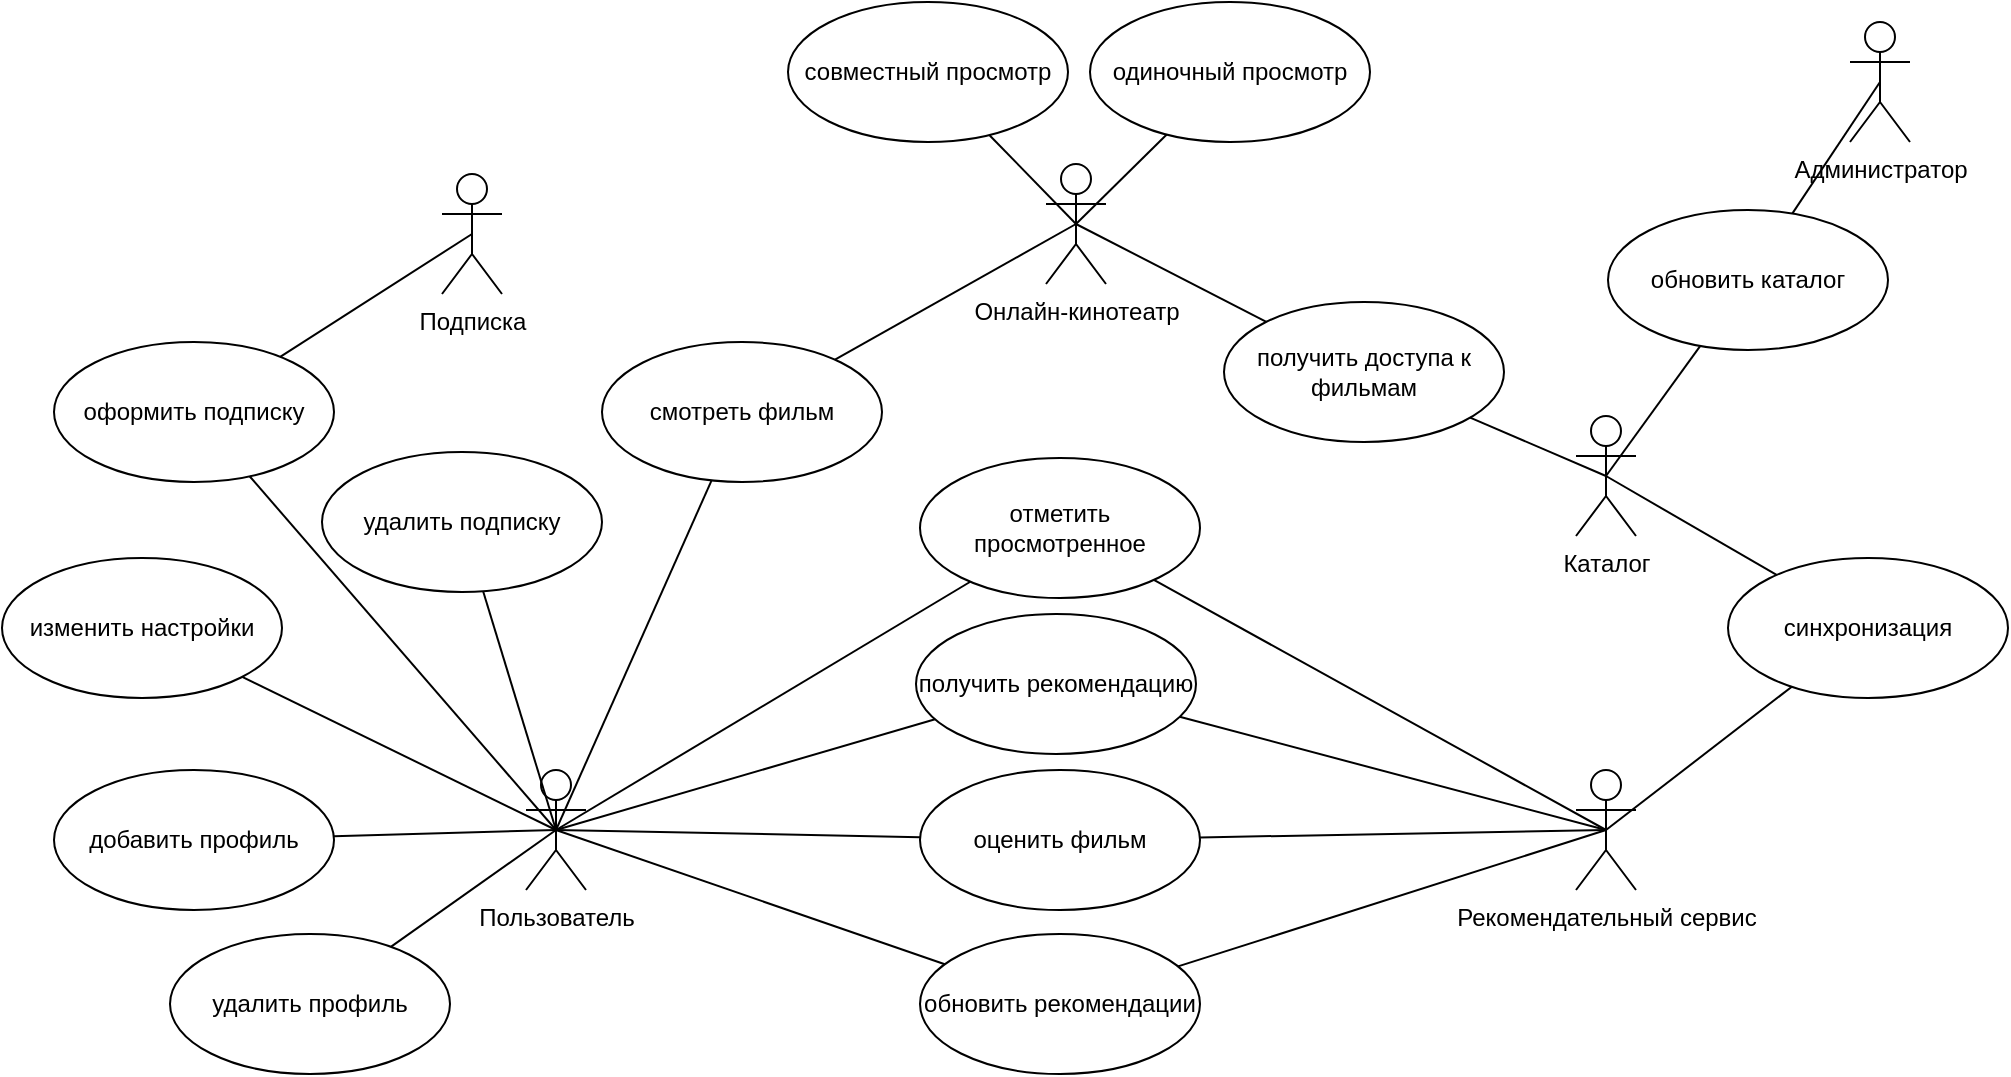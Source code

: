 <mxfile version="24.1.0" type="device">
  <diagram name="Page-1" id="LSSOiQZ-ffzzaAWGbvux">
    <mxGraphModel dx="2322" dy="1220" grid="0" gridSize="10" guides="1" tooltips="1" connect="1" arrows="1" fold="1" page="0" pageScale="1" pageWidth="827" pageHeight="1169" math="0" shadow="0">
      <root>
        <mxCell id="0" />
        <mxCell id="1" parent="0" />
        <mxCell id="93wJ_rC8UFQtwwrExq1X-263" value="Подписка" style="shape=umlActor;verticalLabelPosition=bottom;verticalAlign=top;html=1;" vertex="1" parent="1">
          <mxGeometry x="-880" y="-312" width="30" height="60" as="geometry" />
        </mxCell>
        <mxCell id="93wJ_rC8UFQtwwrExq1X-266" value="Пользователь" style="shape=umlActor;verticalLabelPosition=bottom;verticalAlign=top;html=1;" vertex="1" parent="1">
          <mxGeometry x="-838" y="-14" width="30" height="60" as="geometry" />
        </mxCell>
        <mxCell id="93wJ_rC8UFQtwwrExq1X-267" value="Онлайн-кинотеатр" style="shape=umlActor;verticalLabelPosition=bottom;verticalAlign=top;html=1;" vertex="1" parent="1">
          <mxGeometry x="-578" y="-317" width="30" height="60" as="geometry" />
        </mxCell>
        <mxCell id="93wJ_rC8UFQtwwrExq1X-268" value="Каталог" style="shape=umlActor;verticalLabelPosition=bottom;verticalAlign=top;html=1;" vertex="1" parent="1">
          <mxGeometry x="-313" y="-191" width="30" height="60" as="geometry" />
        </mxCell>
        <mxCell id="93wJ_rC8UFQtwwrExq1X-269" value="Администратор" style="shape=umlActor;verticalLabelPosition=bottom;verticalAlign=top;html=1;" vertex="1" parent="1">
          <mxGeometry x="-176" y="-388" width="30" height="60" as="geometry" />
        </mxCell>
        <mxCell id="93wJ_rC8UFQtwwrExq1X-270" value="Рекомендательный сервис" style="shape=umlActor;verticalLabelPosition=bottom;verticalAlign=top;html=1;" vertex="1" parent="1">
          <mxGeometry x="-313" y="-14" width="30" height="60" as="geometry" />
        </mxCell>
        <mxCell id="93wJ_rC8UFQtwwrExq1X-271" value="оформить подписку" style="ellipse;whiteSpace=wrap;html=1;" vertex="1" parent="1">
          <mxGeometry x="-1074" y="-228" width="140" height="70" as="geometry" />
        </mxCell>
        <mxCell id="93wJ_rC8UFQtwwrExq1X-273" style="edgeStyle=none;curved=1;rounded=0;orthogonalLoop=1;jettySize=auto;html=1;entryX=0.5;entryY=0.5;entryDx=0;entryDy=0;entryPerimeter=0;fontSize=12;startSize=8;endSize=8;endArrow=none;endFill=0;" edge="1" parent="1" source="93wJ_rC8UFQtwwrExq1X-271" target="93wJ_rC8UFQtwwrExq1X-263">
          <mxGeometry relative="1" as="geometry" />
        </mxCell>
        <mxCell id="93wJ_rC8UFQtwwrExq1X-274" style="edgeStyle=none;curved=1;rounded=0;orthogonalLoop=1;jettySize=auto;html=1;entryX=0.5;entryY=0.5;entryDx=0;entryDy=0;entryPerimeter=0;fontSize=12;startSize=8;endSize=8;endArrow=none;endFill=0;" edge="1" parent="1" source="93wJ_rC8UFQtwwrExq1X-271" target="93wJ_rC8UFQtwwrExq1X-266">
          <mxGeometry relative="1" as="geometry" />
        </mxCell>
        <mxCell id="93wJ_rC8UFQtwwrExq1X-275" value="смотреть фильм" style="ellipse;whiteSpace=wrap;html=1;" vertex="1" parent="1">
          <mxGeometry x="-800" y="-228" width="140" height="70" as="geometry" />
        </mxCell>
        <mxCell id="93wJ_rC8UFQtwwrExq1X-276" style="edgeStyle=none;curved=1;rounded=0;orthogonalLoop=1;jettySize=auto;html=1;entryX=0.5;entryY=0.5;entryDx=0;entryDy=0;entryPerimeter=0;fontSize=12;startSize=8;endSize=8;endArrow=none;endFill=0;" edge="1" parent="1" source="93wJ_rC8UFQtwwrExq1X-275" target="93wJ_rC8UFQtwwrExq1X-267">
          <mxGeometry relative="1" as="geometry">
            <mxPoint x="-908" y="-102" as="targetPoint" />
          </mxGeometry>
        </mxCell>
        <mxCell id="93wJ_rC8UFQtwwrExq1X-277" style="edgeStyle=none;curved=1;rounded=0;orthogonalLoop=1;jettySize=auto;html=1;entryX=0.5;entryY=0.5;entryDx=0;entryDy=0;entryPerimeter=0;fontSize=12;startSize=8;endSize=8;endArrow=none;endFill=0;" edge="1" parent="1" source="93wJ_rC8UFQtwwrExq1X-275" target="93wJ_rC8UFQtwwrExq1X-266">
          <mxGeometry relative="1" as="geometry">
            <mxPoint x="-905" y="146" as="targetPoint" />
          </mxGeometry>
        </mxCell>
        <mxCell id="93wJ_rC8UFQtwwrExq1X-278" value="удалить подписку" style="ellipse;whiteSpace=wrap;html=1;" vertex="1" parent="1">
          <mxGeometry x="-940" y="-173" width="140" height="70" as="geometry" />
        </mxCell>
        <mxCell id="93wJ_rC8UFQtwwrExq1X-280" style="edgeStyle=none;curved=1;rounded=0;orthogonalLoop=1;jettySize=auto;html=1;entryX=0.5;entryY=0.5;entryDx=0;entryDy=0;entryPerimeter=0;fontSize=12;startSize=8;endSize=8;endArrow=none;endFill=0;" edge="1" parent="1" source="93wJ_rC8UFQtwwrExq1X-278" target="93wJ_rC8UFQtwwrExq1X-266">
          <mxGeometry relative="1" as="geometry">
            <mxPoint x="-1158" y="-81" as="targetPoint" />
          </mxGeometry>
        </mxCell>
        <mxCell id="93wJ_rC8UFQtwwrExq1X-282" value="совместный просмотр" style="ellipse;whiteSpace=wrap;html=1;" vertex="1" parent="1">
          <mxGeometry x="-707" y="-398" width="140" height="70" as="geometry" />
        </mxCell>
        <mxCell id="93wJ_rC8UFQtwwrExq1X-284" style="edgeStyle=none;curved=1;rounded=0;orthogonalLoop=1;jettySize=auto;html=1;entryX=0.5;entryY=0.5;entryDx=0;entryDy=0;entryPerimeter=0;fontSize=12;startSize=8;endSize=8;endArrow=none;endFill=0;" edge="1" parent="1" source="93wJ_rC8UFQtwwrExq1X-282" target="93wJ_rC8UFQtwwrExq1X-267">
          <mxGeometry relative="1" as="geometry">
            <mxPoint x="-912" y="-332" as="targetPoint" />
          </mxGeometry>
        </mxCell>
        <mxCell id="93wJ_rC8UFQtwwrExq1X-285" value="получить доступа к фильмам" style="ellipse;whiteSpace=wrap;html=1;" vertex="1" parent="1">
          <mxGeometry x="-489" y="-248" width="140" height="70" as="geometry" />
        </mxCell>
        <mxCell id="93wJ_rC8UFQtwwrExq1X-286" style="edgeStyle=none;curved=1;rounded=0;orthogonalLoop=1;jettySize=auto;html=1;entryX=0.5;entryY=0.5;entryDx=0;entryDy=0;entryPerimeter=0;fontSize=12;startSize=8;endSize=8;endArrow=none;endFill=0;" edge="1" parent="1" source="93wJ_rC8UFQtwwrExq1X-285" target="93wJ_rC8UFQtwwrExq1X-267">
          <mxGeometry relative="1" as="geometry">
            <mxPoint x="-951" y="-306" as="targetPoint" />
          </mxGeometry>
        </mxCell>
        <mxCell id="93wJ_rC8UFQtwwrExq1X-287" style="edgeStyle=none;curved=1;rounded=0;orthogonalLoop=1;jettySize=auto;html=1;entryX=0.5;entryY=0.5;entryDx=0;entryDy=0;entryPerimeter=0;fontSize=12;startSize=8;endSize=8;endArrow=none;endFill=0;" edge="1" parent="1" source="93wJ_rC8UFQtwwrExq1X-285" target="93wJ_rC8UFQtwwrExq1X-268">
          <mxGeometry relative="1" as="geometry">
            <mxPoint x="-948" y="-58" as="targetPoint" />
          </mxGeometry>
        </mxCell>
        <mxCell id="93wJ_rC8UFQtwwrExq1X-289" value="обновить каталог" style="ellipse;whiteSpace=wrap;html=1;" vertex="1" parent="1">
          <mxGeometry x="-297" y="-294" width="140" height="70" as="geometry" />
        </mxCell>
        <mxCell id="93wJ_rC8UFQtwwrExq1X-290" style="edgeStyle=none;curved=1;rounded=0;orthogonalLoop=1;jettySize=auto;html=1;entryX=0.5;entryY=0.5;entryDx=0;entryDy=0;entryPerimeter=0;fontSize=12;startSize=8;endSize=8;endArrow=none;endFill=0;" edge="1" parent="1" source="93wJ_rC8UFQtwwrExq1X-289" target="93wJ_rC8UFQtwwrExq1X-269">
          <mxGeometry relative="1" as="geometry">
            <mxPoint x="-941" y="-296" as="targetPoint" />
          </mxGeometry>
        </mxCell>
        <mxCell id="93wJ_rC8UFQtwwrExq1X-291" style="edgeStyle=none;curved=1;rounded=0;orthogonalLoop=1;jettySize=auto;html=1;entryX=0.5;entryY=0.5;entryDx=0;entryDy=0;entryPerimeter=0;fontSize=12;startSize=8;endSize=8;endArrow=none;endFill=0;" edge="1" parent="1" source="93wJ_rC8UFQtwwrExq1X-289" target="93wJ_rC8UFQtwwrExq1X-268">
          <mxGeometry relative="1" as="geometry">
            <mxPoint x="-938" y="-48" as="targetPoint" />
          </mxGeometry>
        </mxCell>
        <mxCell id="93wJ_rC8UFQtwwrExq1X-292" value="одиночный просмотр" style="ellipse;whiteSpace=wrap;html=1;" vertex="1" parent="1">
          <mxGeometry x="-556" y="-398" width="140" height="70" as="geometry" />
        </mxCell>
        <mxCell id="93wJ_rC8UFQtwwrExq1X-294" style="edgeStyle=none;curved=1;rounded=0;orthogonalLoop=1;jettySize=auto;html=1;entryX=0.5;entryY=0.5;entryDx=0;entryDy=0;entryPerimeter=0;fontSize=12;startSize=8;endSize=8;endArrow=none;endFill=0;" edge="1" parent="1" source="93wJ_rC8UFQtwwrExq1X-292" target="93wJ_rC8UFQtwwrExq1X-267">
          <mxGeometry relative="1" as="geometry">
            <mxPoint x="-928" y="-38" as="targetPoint" />
          </mxGeometry>
        </mxCell>
        <mxCell id="93wJ_rC8UFQtwwrExq1X-295" value="отметить просмотренное" style="ellipse;whiteSpace=wrap;html=1;" vertex="1" parent="1">
          <mxGeometry x="-641" y="-170" width="140" height="70" as="geometry" />
        </mxCell>
        <mxCell id="93wJ_rC8UFQtwwrExq1X-296" style="edgeStyle=none;curved=1;rounded=0;orthogonalLoop=1;jettySize=auto;html=1;entryX=0.5;entryY=0.5;entryDx=0;entryDy=0;entryPerimeter=0;fontSize=12;startSize=8;endSize=8;endArrow=none;endFill=0;" edge="1" parent="1" source="93wJ_rC8UFQtwwrExq1X-295" target="93wJ_rC8UFQtwwrExq1X-270">
          <mxGeometry relative="1" as="geometry">
            <mxPoint x="-921" y="-276" as="targetPoint" />
          </mxGeometry>
        </mxCell>
        <mxCell id="93wJ_rC8UFQtwwrExq1X-297" style="edgeStyle=none;curved=1;rounded=0;orthogonalLoop=1;jettySize=auto;html=1;entryX=0.5;entryY=0.5;entryDx=0;entryDy=0;entryPerimeter=0;fontSize=12;startSize=8;endSize=8;endArrow=none;endFill=0;" edge="1" parent="1" source="93wJ_rC8UFQtwwrExq1X-295" target="93wJ_rC8UFQtwwrExq1X-266">
          <mxGeometry relative="1" as="geometry">
            <mxPoint x="-918" y="-28" as="targetPoint" />
          </mxGeometry>
        </mxCell>
        <mxCell id="93wJ_rC8UFQtwwrExq1X-298" value="синхронизация" style="ellipse;whiteSpace=wrap;html=1;" vertex="1" parent="1">
          <mxGeometry x="-237" y="-120" width="140" height="70" as="geometry" />
        </mxCell>
        <mxCell id="93wJ_rC8UFQtwwrExq1X-299" style="edgeStyle=none;curved=1;rounded=0;orthogonalLoop=1;jettySize=auto;html=1;entryX=0.5;entryY=0.5;entryDx=0;entryDy=0;entryPerimeter=0;fontSize=12;startSize=8;endSize=8;endArrow=none;endFill=0;" edge="1" parent="1" source="93wJ_rC8UFQtwwrExq1X-298" target="93wJ_rC8UFQtwwrExq1X-268">
          <mxGeometry relative="1" as="geometry">
            <mxPoint x="-314" y="-242" as="targetPoint" />
          </mxGeometry>
        </mxCell>
        <mxCell id="93wJ_rC8UFQtwwrExq1X-300" style="edgeStyle=none;curved=1;rounded=0;orthogonalLoop=1;jettySize=auto;html=1;entryX=0.5;entryY=0.5;entryDx=0;entryDy=0;entryPerimeter=0;fontSize=12;startSize=8;endSize=8;endArrow=none;endFill=0;" edge="1" parent="1" source="93wJ_rC8UFQtwwrExq1X-298" target="93wJ_rC8UFQtwwrExq1X-270">
          <mxGeometry relative="1" as="geometry">
            <mxPoint x="-538" y="-96" as="targetPoint" />
          </mxGeometry>
        </mxCell>
        <mxCell id="93wJ_rC8UFQtwwrExq1X-302" value="получить рекомендацию" style="ellipse;whiteSpace=wrap;html=1;" vertex="1" parent="1">
          <mxGeometry x="-643" y="-92" width="140" height="70" as="geometry" />
        </mxCell>
        <mxCell id="93wJ_rC8UFQtwwrExq1X-303" style="edgeStyle=none;curved=1;rounded=0;orthogonalLoop=1;jettySize=auto;html=1;entryX=0.5;entryY=0.5;entryDx=0;entryDy=0;entryPerimeter=0;fontSize=12;startSize=8;endSize=8;endArrow=none;endFill=0;" edge="1" parent="1" source="93wJ_rC8UFQtwwrExq1X-302" target="93wJ_rC8UFQtwwrExq1X-270">
          <mxGeometry relative="1" as="geometry">
            <mxPoint x="-605" y="-241" as="targetPoint" />
          </mxGeometry>
        </mxCell>
        <mxCell id="93wJ_rC8UFQtwwrExq1X-304" style="edgeStyle=none;curved=1;rounded=0;orthogonalLoop=1;jettySize=auto;html=1;entryX=0.5;entryY=0.5;entryDx=0;entryDy=0;entryPerimeter=0;fontSize=12;startSize=8;endSize=8;endArrow=none;endFill=0;" edge="1" parent="1" source="93wJ_rC8UFQtwwrExq1X-302" target="93wJ_rC8UFQtwwrExq1X-266">
          <mxGeometry relative="1" as="geometry">
            <mxPoint x="-829" y="-95" as="targetPoint" />
          </mxGeometry>
        </mxCell>
        <mxCell id="93wJ_rC8UFQtwwrExq1X-305" value="оценить фильм" style="ellipse;whiteSpace=wrap;html=1;" vertex="1" parent="1">
          <mxGeometry x="-641" y="-14" width="140" height="70" as="geometry" />
        </mxCell>
        <mxCell id="93wJ_rC8UFQtwwrExq1X-306" style="edgeStyle=none;curved=1;rounded=0;orthogonalLoop=1;jettySize=auto;html=1;entryX=0.5;entryY=0.5;entryDx=0;entryDy=0;entryPerimeter=0;fontSize=12;startSize=8;endSize=8;endArrow=none;endFill=0;" edge="1" parent="1" source="93wJ_rC8UFQtwwrExq1X-305" target="93wJ_rC8UFQtwwrExq1X-270">
          <mxGeometry relative="1" as="geometry">
            <mxPoint x="-632" y="-147" as="targetPoint" />
          </mxGeometry>
        </mxCell>
        <mxCell id="93wJ_rC8UFQtwwrExq1X-307" style="edgeStyle=none;curved=1;rounded=0;orthogonalLoop=1;jettySize=auto;html=1;entryX=0.5;entryY=0.5;entryDx=0;entryDy=0;entryPerimeter=0;fontSize=12;startSize=8;endSize=8;endArrow=none;endFill=0;" edge="1" parent="1" source="93wJ_rC8UFQtwwrExq1X-305" target="93wJ_rC8UFQtwwrExq1X-266">
          <mxGeometry relative="1" as="geometry">
            <mxPoint x="-856" y="-1" as="targetPoint" />
          </mxGeometry>
        </mxCell>
        <mxCell id="93wJ_rC8UFQtwwrExq1X-308" value="обновить рекомендации" style="ellipse;whiteSpace=wrap;html=1;" vertex="1" parent="1">
          <mxGeometry x="-641" y="68" width="140" height="70" as="geometry" />
        </mxCell>
        <mxCell id="93wJ_rC8UFQtwwrExq1X-309" style="edgeStyle=none;curved=1;rounded=0;orthogonalLoop=1;jettySize=auto;html=1;entryX=0.5;entryY=0.5;entryDx=0;entryDy=0;entryPerimeter=0;fontSize=12;startSize=8;endSize=8;endArrow=none;endFill=0;" edge="1" parent="1" source="93wJ_rC8UFQtwwrExq1X-308" target="93wJ_rC8UFQtwwrExq1X-270">
          <mxGeometry relative="1" as="geometry">
            <mxPoint x="-665" y="-39" as="targetPoint" />
          </mxGeometry>
        </mxCell>
        <mxCell id="93wJ_rC8UFQtwwrExq1X-310" style="edgeStyle=none;curved=1;rounded=0;orthogonalLoop=1;jettySize=auto;html=1;entryX=0.5;entryY=0.5;entryDx=0;entryDy=0;entryPerimeter=0;fontSize=12;startSize=8;endSize=8;endArrow=none;endFill=0;" edge="1" parent="1" source="93wJ_rC8UFQtwwrExq1X-308" target="93wJ_rC8UFQtwwrExq1X-266">
          <mxGeometry relative="1" as="geometry">
            <mxPoint x="-889" y="107" as="targetPoint" />
          </mxGeometry>
        </mxCell>
        <mxCell id="93wJ_rC8UFQtwwrExq1X-311" value="удалить профиль" style="ellipse;whiteSpace=wrap;html=1;" vertex="1" parent="1">
          <mxGeometry x="-1016" y="68" width="140" height="70" as="geometry" />
        </mxCell>
        <mxCell id="93wJ_rC8UFQtwwrExq1X-312" style="edgeStyle=none;curved=1;rounded=0;orthogonalLoop=1;jettySize=auto;html=1;entryX=0.5;entryY=0.5;entryDx=0;entryDy=0;entryPerimeter=0;fontSize=12;startSize=8;endSize=8;endArrow=none;endFill=0;" edge="1" parent="1" source="93wJ_rC8UFQtwwrExq1X-311" target="93wJ_rC8UFQtwwrExq1X-266">
          <mxGeometry relative="1" as="geometry">
            <mxPoint x="-982" y="-27" as="targetPoint" />
          </mxGeometry>
        </mxCell>
        <mxCell id="93wJ_rC8UFQtwwrExq1X-314" value="изменить настройки" style="ellipse;whiteSpace=wrap;html=1;" vertex="1" parent="1">
          <mxGeometry x="-1100" y="-120" width="140" height="70" as="geometry" />
        </mxCell>
        <mxCell id="93wJ_rC8UFQtwwrExq1X-315" style="edgeStyle=none;curved=1;rounded=0;orthogonalLoop=1;jettySize=auto;html=1;fontSize=12;startSize=8;endSize=8;endArrow=none;endFill=0;entryX=0.5;entryY=0.5;entryDx=0;entryDy=0;entryPerimeter=0;" edge="1" parent="1" source="93wJ_rC8UFQtwwrExq1X-314" target="93wJ_rC8UFQtwwrExq1X-266">
          <mxGeometry relative="1" as="geometry">
            <mxPoint x="-990" y="-100" as="targetPoint" />
          </mxGeometry>
        </mxCell>
        <mxCell id="93wJ_rC8UFQtwwrExq1X-316" value="добавить профиль" style="ellipse;whiteSpace=wrap;html=1;" vertex="1" parent="1">
          <mxGeometry x="-1074" y="-14" width="140" height="70" as="geometry" />
        </mxCell>
        <mxCell id="93wJ_rC8UFQtwwrExq1X-317" style="edgeStyle=none;curved=1;rounded=0;orthogonalLoop=1;jettySize=auto;html=1;entryX=0.5;entryY=0.5;entryDx=0;entryDy=0;entryPerimeter=0;fontSize=12;startSize=8;endSize=8;endArrow=none;endFill=0;" edge="1" parent="1" source="93wJ_rC8UFQtwwrExq1X-316" target="93wJ_rC8UFQtwwrExq1X-266">
          <mxGeometry relative="1" as="geometry">
            <mxPoint x="-968" y="-78" as="targetPoint" />
          </mxGeometry>
        </mxCell>
      </root>
    </mxGraphModel>
  </diagram>
</mxfile>
